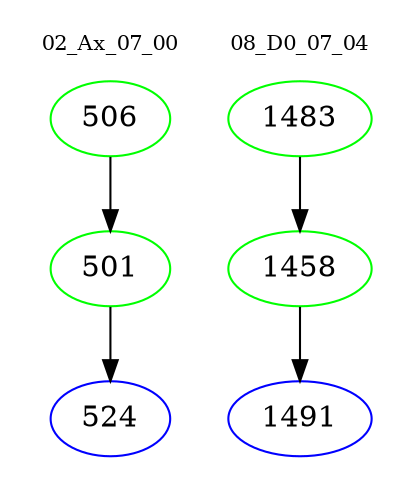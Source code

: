 digraph{
subgraph cluster_0 {
color = white
label = "02_Ax_07_00";
fontsize=10;
T0_506 [label="506", color="green"]
T0_506 -> T0_501 [color="black"]
T0_501 [label="501", color="green"]
T0_501 -> T0_524 [color="black"]
T0_524 [label="524", color="blue"]
}
subgraph cluster_1 {
color = white
label = "08_D0_07_04";
fontsize=10;
T1_1483 [label="1483", color="green"]
T1_1483 -> T1_1458 [color="black"]
T1_1458 [label="1458", color="green"]
T1_1458 -> T1_1491 [color="black"]
T1_1491 [label="1491", color="blue"]
}
}
